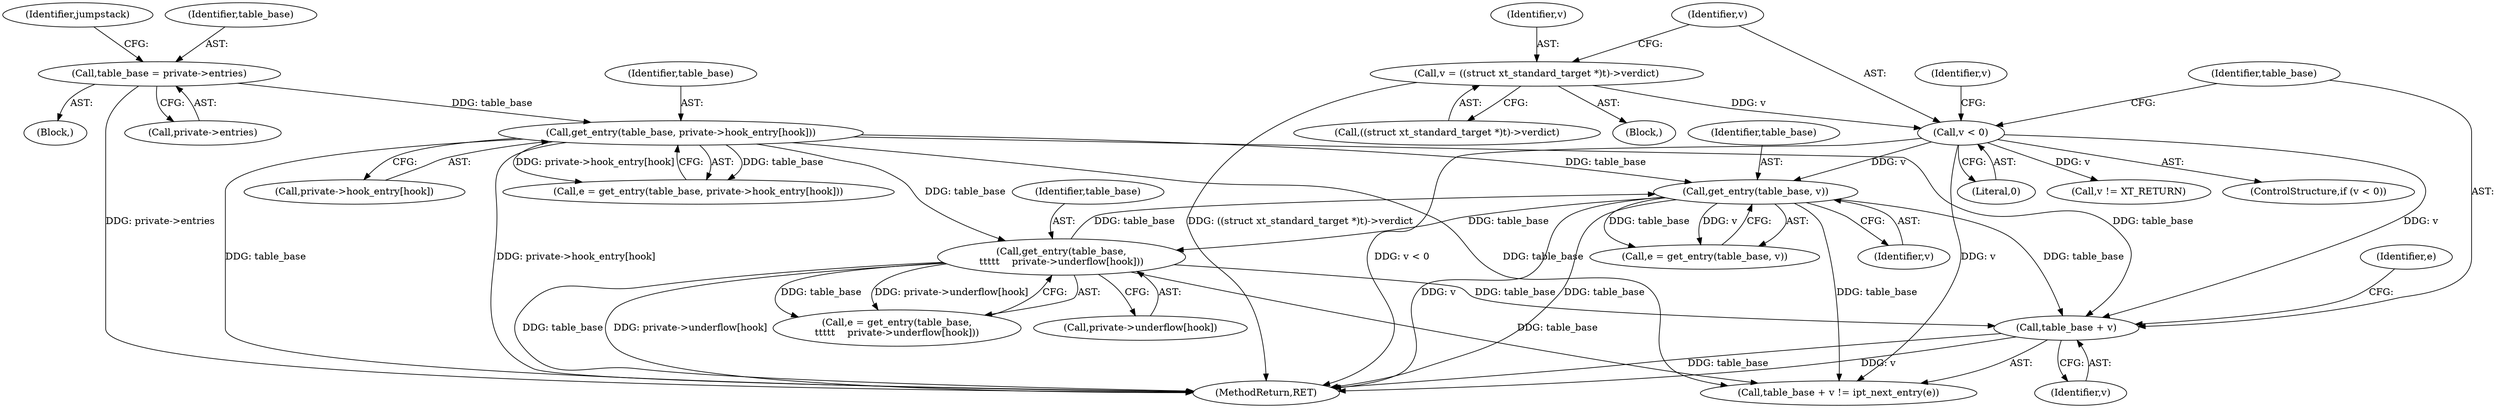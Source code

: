 digraph "0_linux_57ebd808a97d7c5b1e1afb937c2db22beba3c1f8_0@pointer" {
"1000425" [label="(Call,table_base + v)"];
"1000459" [label="(Call,get_entry(table_base, v))"];
"1000402" [label="(Call,get_entry(table_base,\n\t\t\t\t\t    private->underflow[hook]))"];
"1000246" [label="(Call,get_entry(table_base, private->hook_entry[hook]))"];
"1000218" [label="(Call,table_base = private->entries)"];
"1000377" [label="(Call,v < 0)"];
"1000369" [label="(Call,v = ((struct xt_standard_target *)t)->verdict)"];
"1000377" [label="(Call,v < 0)"];
"1000219" [label="(Identifier,table_base)"];
"1000403" [label="(Identifier,table_base)"];
"1000383" [label="(Identifier,v)"];
"1000114" [label="(Block,)"];
"1000218" [label="(Call,table_base = private->entries)"];
"1000457" [label="(Call,e = get_entry(table_base, v))"];
"1000248" [label="(Call,private->hook_entry[hook])"];
"1000519" [label="(MethodReturn,RET)"];
"1000426" [label="(Identifier,table_base)"];
"1000461" [label="(Identifier,v)"];
"1000224" [label="(Identifier,jumpstack)"];
"1000404" [label="(Call,private->underflow[hook])"];
"1000427" [label="(Identifier,v)"];
"1000425" [label="(Call,table_base + v)"];
"1000369" [label="(Call,v = ((struct xt_standard_target *)t)->verdict)"];
"1000400" [label="(Call,e = get_entry(table_base,\n\t\t\t\t\t    private->underflow[hook]))"];
"1000379" [label="(Literal,0)"];
"1000244" [label="(Call,e = get_entry(table_base, private->hook_entry[hook]))"];
"1000429" [label="(Identifier,e)"];
"1000459" [label="(Call,get_entry(table_base, v))"];
"1000246" [label="(Call,get_entry(table_base, private->hook_entry[hook]))"];
"1000371" [label="(Call,((struct xt_standard_target *)t)->verdict)"];
"1000402" [label="(Call,get_entry(table_base,\n\t\t\t\t\t    private->underflow[hook]))"];
"1000220" [label="(Call,private->entries)"];
"1000370" [label="(Identifier,v)"];
"1000247" [label="(Identifier,table_base)"];
"1000382" [label="(Call,v != XT_RETURN)"];
"1000378" [label="(Identifier,v)"];
"1000367" [label="(Block,)"];
"1000376" [label="(ControlStructure,if (v < 0))"];
"1000460" [label="(Identifier,table_base)"];
"1000424" [label="(Call,table_base + v != ipt_next_entry(e))"];
"1000425" -> "1000424"  [label="AST: "];
"1000425" -> "1000427"  [label="CFG: "];
"1000426" -> "1000425"  [label="AST: "];
"1000427" -> "1000425"  [label="AST: "];
"1000429" -> "1000425"  [label="CFG: "];
"1000425" -> "1000519"  [label="DDG: v"];
"1000425" -> "1000519"  [label="DDG: table_base"];
"1000459" -> "1000425"  [label="DDG: table_base"];
"1000402" -> "1000425"  [label="DDG: table_base"];
"1000246" -> "1000425"  [label="DDG: table_base"];
"1000377" -> "1000425"  [label="DDG: v"];
"1000459" -> "1000457"  [label="AST: "];
"1000459" -> "1000461"  [label="CFG: "];
"1000460" -> "1000459"  [label="AST: "];
"1000461" -> "1000459"  [label="AST: "];
"1000457" -> "1000459"  [label="CFG: "];
"1000459" -> "1000519"  [label="DDG: v"];
"1000459" -> "1000519"  [label="DDG: table_base"];
"1000459" -> "1000402"  [label="DDG: table_base"];
"1000459" -> "1000424"  [label="DDG: table_base"];
"1000459" -> "1000457"  [label="DDG: table_base"];
"1000459" -> "1000457"  [label="DDG: v"];
"1000402" -> "1000459"  [label="DDG: table_base"];
"1000246" -> "1000459"  [label="DDG: table_base"];
"1000377" -> "1000459"  [label="DDG: v"];
"1000402" -> "1000400"  [label="AST: "];
"1000402" -> "1000404"  [label="CFG: "];
"1000403" -> "1000402"  [label="AST: "];
"1000404" -> "1000402"  [label="AST: "];
"1000400" -> "1000402"  [label="CFG: "];
"1000402" -> "1000519"  [label="DDG: private->underflow[hook]"];
"1000402" -> "1000519"  [label="DDG: table_base"];
"1000402" -> "1000400"  [label="DDG: table_base"];
"1000402" -> "1000400"  [label="DDG: private->underflow[hook]"];
"1000246" -> "1000402"  [label="DDG: table_base"];
"1000402" -> "1000424"  [label="DDG: table_base"];
"1000246" -> "1000244"  [label="AST: "];
"1000246" -> "1000248"  [label="CFG: "];
"1000247" -> "1000246"  [label="AST: "];
"1000248" -> "1000246"  [label="AST: "];
"1000244" -> "1000246"  [label="CFG: "];
"1000246" -> "1000519"  [label="DDG: private->hook_entry[hook]"];
"1000246" -> "1000519"  [label="DDG: table_base"];
"1000246" -> "1000244"  [label="DDG: table_base"];
"1000246" -> "1000244"  [label="DDG: private->hook_entry[hook]"];
"1000218" -> "1000246"  [label="DDG: table_base"];
"1000246" -> "1000424"  [label="DDG: table_base"];
"1000218" -> "1000114"  [label="AST: "];
"1000218" -> "1000220"  [label="CFG: "];
"1000219" -> "1000218"  [label="AST: "];
"1000220" -> "1000218"  [label="AST: "];
"1000224" -> "1000218"  [label="CFG: "];
"1000218" -> "1000519"  [label="DDG: private->entries"];
"1000377" -> "1000376"  [label="AST: "];
"1000377" -> "1000379"  [label="CFG: "];
"1000378" -> "1000377"  [label="AST: "];
"1000379" -> "1000377"  [label="AST: "];
"1000383" -> "1000377"  [label="CFG: "];
"1000426" -> "1000377"  [label="CFG: "];
"1000377" -> "1000519"  [label="DDG: v < 0"];
"1000369" -> "1000377"  [label="DDG: v"];
"1000377" -> "1000382"  [label="DDG: v"];
"1000377" -> "1000424"  [label="DDG: v"];
"1000369" -> "1000367"  [label="AST: "];
"1000369" -> "1000371"  [label="CFG: "];
"1000370" -> "1000369"  [label="AST: "];
"1000371" -> "1000369"  [label="AST: "];
"1000378" -> "1000369"  [label="CFG: "];
"1000369" -> "1000519"  [label="DDG: ((struct xt_standard_target *)t)->verdict"];
}
